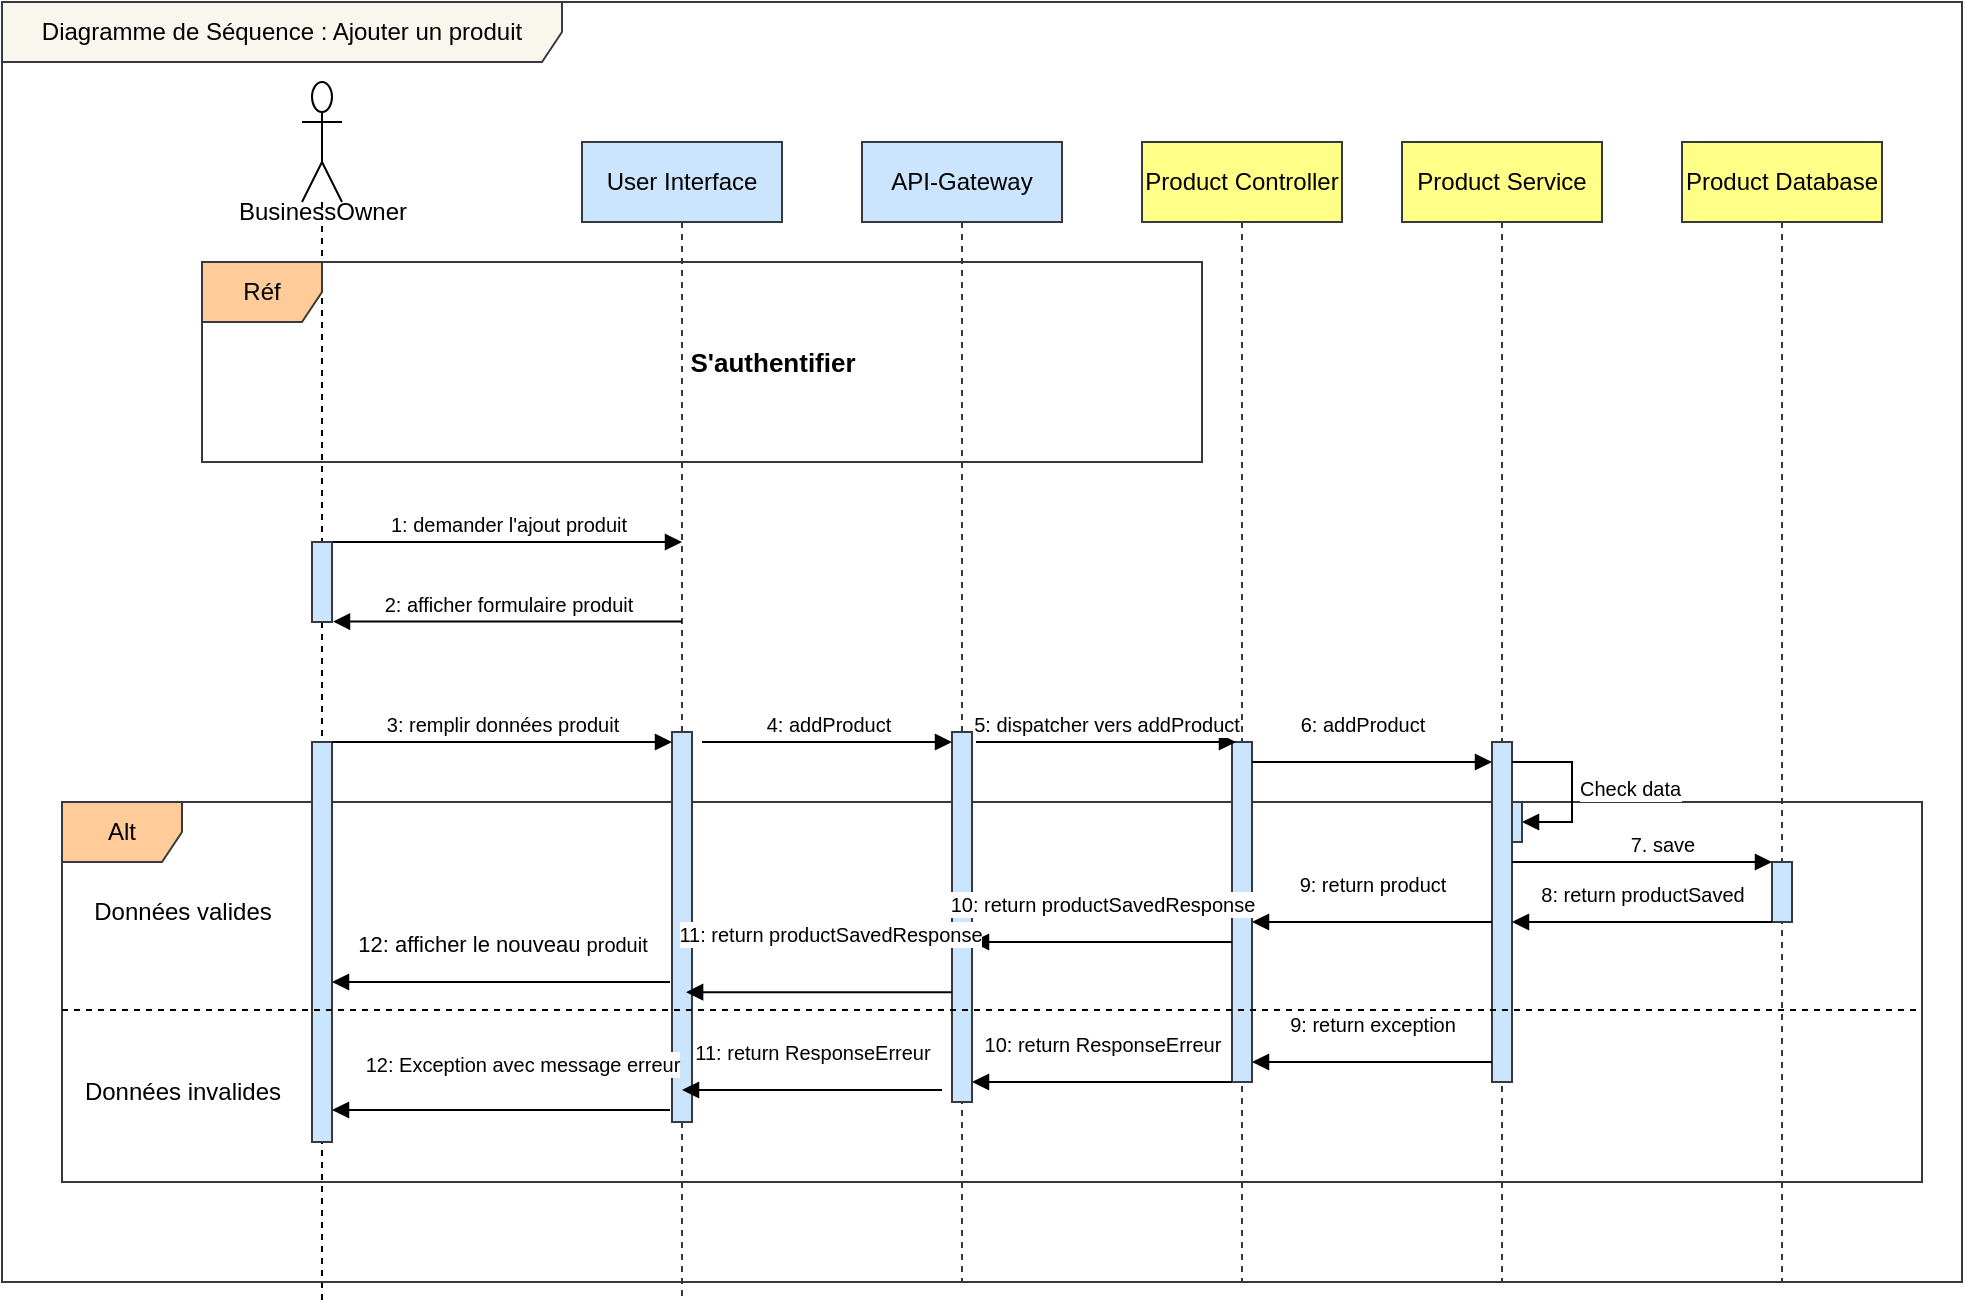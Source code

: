 <mxfile version="24.7.14">
  <diagram name="Page-1" id="2YBvvXClWsGukQMizWep">
    <mxGraphModel dx="866" dy="462" grid="1" gridSize="10" guides="1" tooltips="1" connect="1" arrows="1" fold="1" page="1" pageScale="1" pageWidth="850" pageHeight="1100" math="0" shadow="0">
      <root>
        <mxCell id="0" />
        <mxCell id="1" parent="0" />
        <mxCell id="2pkDxCax1wAk9WT3h5UO-1" value="Alt" style="shape=umlFrame;whiteSpace=wrap;html=1;pointerEvents=0;fillColor=#ffcc99;strokeColor=#36393d;" vertex="1" parent="1">
          <mxGeometry x="240" y="440" width="930" height="190" as="geometry" />
        </mxCell>
        <mxCell id="2pkDxCax1wAk9WT3h5UO-2" value="" style="shape=umlLifeline;perimeter=lifelinePerimeter;whiteSpace=wrap;html=1;container=1;dropTarget=0;collapsible=0;recursiveResize=0;outlineConnect=0;portConstraint=eastwest;newEdgeStyle={&quot;curved&quot;:0,&quot;rounded&quot;:0};participant=umlActor;size=60;" vertex="1" parent="1">
          <mxGeometry x="360" y="80" width="20" height="610" as="geometry" />
        </mxCell>
        <mxCell id="2pkDxCax1wAk9WT3h5UO-3" value="" style="html=1;points=[[0,0,0,0,5],[0,1,0,0,-5],[1,0,0,0,5],[1,1,0,0,-5]];perimeter=orthogonalPerimeter;outlineConnect=0;targetShapes=umlLifeline;portConstraint=eastwest;newEdgeStyle={&quot;curved&quot;:0,&quot;rounded&quot;:0};fillColor=#cce5ff;strokeColor=#36393d;" vertex="1" parent="2pkDxCax1wAk9WT3h5UO-2">
          <mxGeometry x="5" y="230" width="10" height="40" as="geometry" />
        </mxCell>
        <mxCell id="2pkDxCax1wAk9WT3h5UO-4" value="" style="html=1;points=[[0,0,0,0,5],[0,1,0,0,-5],[1,0,0,0,5],[1,1,0,0,-5]];perimeter=orthogonalPerimeter;outlineConnect=0;targetShapes=umlLifeline;portConstraint=eastwest;newEdgeStyle={&quot;curved&quot;:0,&quot;rounded&quot;:0};fillColor=#cce5ff;strokeColor=#36393d;" vertex="1" parent="2pkDxCax1wAk9WT3h5UO-2">
          <mxGeometry x="5" y="330" width="10" height="200" as="geometry" />
        </mxCell>
        <mxCell id="2pkDxCax1wAk9WT3h5UO-5" value="User Interface" style="shape=umlLifeline;perimeter=lifelinePerimeter;whiteSpace=wrap;html=1;container=1;dropTarget=0;collapsible=0;recursiveResize=0;outlineConnect=0;portConstraint=eastwest;newEdgeStyle={&quot;curved&quot;:0,&quot;rounded&quot;:0};fillColor=#cce5ff;strokeColor=#36393d;" vertex="1" parent="1">
          <mxGeometry x="500" y="110" width="100" height="580" as="geometry" />
        </mxCell>
        <mxCell id="2pkDxCax1wAk9WT3h5UO-6" value="" style="html=1;points=[[0,0,0,0,5],[0,1,0,0,-5],[1,0,0,0,5],[1,1,0,0,-5]];perimeter=orthogonalPerimeter;outlineConnect=0;targetShapes=umlLifeline;portConstraint=eastwest;newEdgeStyle={&quot;curved&quot;:0,&quot;rounded&quot;:0};" vertex="1" parent="2pkDxCax1wAk9WT3h5UO-5">
          <mxGeometry x="45" y="360" width="10" height="40" as="geometry" />
        </mxCell>
        <mxCell id="2pkDxCax1wAk9WT3h5UO-7" value="" style="html=1;points=[[0,0,0,0,5],[0,1,0,0,-5],[1,0,0,0,5],[1,1,0,0,-5]];perimeter=orthogonalPerimeter;outlineConnect=0;targetShapes=umlLifeline;portConstraint=eastwest;newEdgeStyle={&quot;curved&quot;:0,&quot;rounded&quot;:0};fillColor=#cce5ff;strokeColor=#36393d;" vertex="1" parent="2pkDxCax1wAk9WT3h5UO-5">
          <mxGeometry x="45" y="295" width="10" height="195" as="geometry" />
        </mxCell>
        <mxCell id="2pkDxCax1wAk9WT3h5UO-8" value="API-Gateway" style="shape=umlLifeline;perimeter=lifelinePerimeter;whiteSpace=wrap;html=1;container=1;dropTarget=0;collapsible=0;recursiveResize=0;outlineConnect=0;portConstraint=eastwest;newEdgeStyle={&quot;curved&quot;:0,&quot;rounded&quot;:0};fillColor=#cce5ff;strokeColor=#36393d;" vertex="1" parent="1">
          <mxGeometry x="640" y="110" width="100" height="570" as="geometry" />
        </mxCell>
        <mxCell id="2pkDxCax1wAk9WT3h5UO-9" value="" style="html=1;points=[[0,0,0,0,5],[0,1,0,0,-5],[1,0,0,0,5],[1,1,0,0,-5]];perimeter=orthogonalPerimeter;outlineConnect=0;targetShapes=umlLifeline;portConstraint=eastwest;newEdgeStyle={&quot;curved&quot;:0,&quot;rounded&quot;:0};fillColor=#cce5ff;strokeColor=#36393d;" vertex="1" parent="2pkDxCax1wAk9WT3h5UO-8">
          <mxGeometry x="45" y="295" width="10" height="185" as="geometry" />
        </mxCell>
        <mxCell id="2pkDxCax1wAk9WT3h5UO-10" value="Product Controller" style="shape=umlLifeline;perimeter=lifelinePerimeter;whiteSpace=wrap;html=1;container=1;dropTarget=0;collapsible=0;recursiveResize=0;outlineConnect=0;portConstraint=eastwest;newEdgeStyle={&quot;curved&quot;:0,&quot;rounded&quot;:0};fillColor=#ffff88;strokeColor=#36393d;" vertex="1" parent="1">
          <mxGeometry x="780" y="110" width="100" height="570" as="geometry" />
        </mxCell>
        <mxCell id="2pkDxCax1wAk9WT3h5UO-11" value="Product Service" style="shape=umlLifeline;perimeter=lifelinePerimeter;whiteSpace=wrap;html=1;container=1;dropTarget=0;collapsible=0;recursiveResize=0;outlineConnect=0;portConstraint=eastwest;newEdgeStyle={&quot;curved&quot;:0,&quot;rounded&quot;:0};fillColor=#ffff88;strokeColor=#36393d;" vertex="1" parent="1">
          <mxGeometry x="910" y="110" width="100" height="570" as="geometry" />
        </mxCell>
        <mxCell id="2pkDxCax1wAk9WT3h5UO-12" value="Product Database" style="shape=umlLifeline;perimeter=lifelinePerimeter;whiteSpace=wrap;html=1;container=1;dropTarget=0;collapsible=0;recursiveResize=0;outlineConnect=0;portConstraint=eastwest;newEdgeStyle={&quot;curved&quot;:0,&quot;rounded&quot;:0};fillColor=#ffff88;strokeColor=#36393d;" vertex="1" parent="1">
          <mxGeometry x="1050" y="110" width="100" height="570" as="geometry" />
        </mxCell>
        <mxCell id="2pkDxCax1wAk9WT3h5UO-13" value="Réf" style="shape=umlFrame;whiteSpace=wrap;html=1;pointerEvents=0;fillColor=#ffcc99;strokeColor=#36393d;" vertex="1" parent="1">
          <mxGeometry x="310" y="170" width="500" height="100" as="geometry" />
        </mxCell>
        <mxCell id="2pkDxCax1wAk9WT3h5UO-14" value="&lt;b&gt;&lt;font style=&quot;font-size: 13px;&quot;&gt;S&#39;authentifier&lt;/font&gt;&lt;/b&gt;" style="text;html=1;align=center;verticalAlign=middle;resizable=0;points=[];autosize=1;strokeColor=none;fillColor=none;" vertex="1" parent="1">
          <mxGeometry x="540" y="205" width="110" height="30" as="geometry" />
        </mxCell>
        <mxCell id="2pkDxCax1wAk9WT3h5UO-15" value="&lt;font style=&quot;font-size: 10px;&quot;&gt;1: demander l&#39;ajout produit&lt;/font&gt;" style="html=1;verticalAlign=bottom;endArrow=block;curved=0;rounded=0;" edge="1" parent="1">
          <mxGeometry width="80" relative="1" as="geometry">
            <mxPoint x="375.31" y="310" as="sourcePoint" />
            <mxPoint x="550" y="310" as="targetPoint" />
          </mxGeometry>
        </mxCell>
        <mxCell id="2pkDxCax1wAk9WT3h5UO-16" value="&lt;font style=&quot;font-size: 10px;&quot;&gt;2: afficher formulaire produit&lt;/font&gt;" style="html=1;verticalAlign=bottom;endArrow=block;curved=0;rounded=0;entryX=1;entryY=1;entryDx=0;entryDy=-5;entryPerimeter=0;" edge="1" parent="1">
          <mxGeometry width="80" relative="1" as="geometry">
            <mxPoint x="550" y="349.76" as="sourcePoint" />
            <mxPoint x="375.5" y="349.76" as="targetPoint" />
          </mxGeometry>
        </mxCell>
        <mxCell id="2pkDxCax1wAk9WT3h5UO-17" value="&lt;font style=&quot;font-size: 10px;&quot;&gt;3: remplir données &lt;/font&gt;&lt;font style=&quot;font-size: 10px;&quot;&gt;produit&lt;/font&gt;" style="html=1;verticalAlign=bottom;endArrow=block;curved=0;rounded=0;entryX=0;entryY=0;entryDx=0;entryDy=5;entryPerimeter=0;" edge="1" parent="1" source="2pkDxCax1wAk9WT3h5UO-4" target="2pkDxCax1wAk9WT3h5UO-7">
          <mxGeometry width="80" relative="1" as="geometry">
            <mxPoint x="380" y="410" as="sourcePoint" />
            <mxPoint x="540" y="410" as="targetPoint" />
          </mxGeometry>
        </mxCell>
        <mxCell id="2pkDxCax1wAk9WT3h5UO-18" value="&lt;font style=&quot;font-size: 10px;&quot;&gt;4: addProduct&lt;/font&gt;" style="html=1;verticalAlign=bottom;endArrow=block;curved=0;rounded=0;entryX=0;entryY=0;entryDx=0;entryDy=5;entryPerimeter=0;" edge="1" parent="1" target="2pkDxCax1wAk9WT3h5UO-9">
          <mxGeometry width="80" relative="1" as="geometry">
            <mxPoint x="560" y="410" as="sourcePoint" />
            <mxPoint x="680" y="410" as="targetPoint" />
          </mxGeometry>
        </mxCell>
        <mxCell id="2pkDxCax1wAk9WT3h5UO-19" value="" style="html=1;points=[[0,0,0,0,5],[0,1,0,0,-5],[1,0,0,0,5],[1,1,0,0,-5]];perimeter=orthogonalPerimeter;outlineConnect=0;targetShapes=umlLifeline;portConstraint=eastwest;newEdgeStyle={&quot;curved&quot;:0,&quot;rounded&quot;:0};fillColor=#cce5ff;strokeColor=#36393d;" vertex="1" parent="1">
          <mxGeometry x="825" y="410" width="10" height="170" as="geometry" />
        </mxCell>
        <mxCell id="2pkDxCax1wAk9WT3h5UO-20" value="" style="html=1;points=[[0,0,0,0,5],[0,1,0,0,-5],[1,0,0,0,5],[1,1,0,0,-5]];perimeter=orthogonalPerimeter;outlineConnect=0;targetShapes=umlLifeline;portConstraint=eastwest;newEdgeStyle={&quot;curved&quot;:0,&quot;rounded&quot;:0};fillColor=#cce5ff;strokeColor=#36393d;" vertex="1" parent="1">
          <mxGeometry x="955" y="410" width="10" height="170" as="geometry" />
        </mxCell>
        <mxCell id="2pkDxCax1wAk9WT3h5UO-21" value="&lt;font style=&quot;font-size: 10px;&quot;&gt;5: dispatcher vers add&lt;/font&gt;&lt;font style=&quot;font-size: 10px;&quot;&gt;Product&lt;/font&gt;" style="html=1;verticalAlign=bottom;endArrow=block;curved=0;rounded=0;" edge="1" parent="1">
          <mxGeometry width="80" relative="1" as="geometry">
            <mxPoint x="697" y="410" as="sourcePoint" />
            <mxPoint x="827" y="410" as="targetPoint" />
          </mxGeometry>
        </mxCell>
        <mxCell id="2pkDxCax1wAk9WT3h5UO-22" value="&lt;font style=&quot;font-size: 10px;&quot;&gt;6:&amp;nbsp;&lt;/font&gt;&lt;font style=&quot;font-size: 10px;&quot;&gt;add&lt;/font&gt;&lt;font style=&quot;font-size: 10px;&quot;&gt;Product&lt;/font&gt;" style="html=1;verticalAlign=bottom;endArrow=block;curved=0;rounded=0;" edge="1" parent="1" source="2pkDxCax1wAk9WT3h5UO-19" target="2pkDxCax1wAk9WT3h5UO-20">
          <mxGeometry x="-0.083" y="10" width="80" relative="1" as="geometry">
            <mxPoint x="840" y="420" as="sourcePoint" />
            <mxPoint x="910" y="420" as="targetPoint" />
            <Array as="points">
              <mxPoint x="880" y="420" />
            </Array>
            <mxPoint as="offset" />
          </mxGeometry>
        </mxCell>
        <mxCell id="2pkDxCax1wAk9WT3h5UO-23" value="" style="html=1;points=[[0,0,0,0,5],[0,1,0,0,-5],[1,0,0,0,5],[1,1,0,0,-5]];perimeter=orthogonalPerimeter;outlineConnect=0;targetShapes=umlLifeline;portConstraint=eastwest;newEdgeStyle={&quot;curved&quot;:0,&quot;rounded&quot;:0};fillColor=#cce5ff;strokeColor=#36393d;" vertex="1" parent="1">
          <mxGeometry x="1095" y="470" width="10" height="30" as="geometry" />
        </mxCell>
        <mxCell id="2pkDxCax1wAk9WT3h5UO-24" value="&lt;font style=&quot;font-size: 10px;&quot;&gt;Check data&lt;/font&gt;" style="html=1;align=left;spacingLeft=2;endArrow=block;rounded=0;edgeStyle=orthogonalEdgeStyle;curved=0;rounded=0;" edge="1" parent="1">
          <mxGeometry x="-0.005" relative="1" as="geometry">
            <mxPoint x="965" y="420" as="sourcePoint" />
            <Array as="points">
              <mxPoint x="995" y="450" />
            </Array>
            <mxPoint x="970" y="450" as="targetPoint" />
            <mxPoint as="offset" />
          </mxGeometry>
        </mxCell>
        <mxCell id="2pkDxCax1wAk9WT3h5UO-25" value="" style="html=1;points=[[0,0,0,0,5],[0,1,0,0,-5],[1,0,0,0,5],[1,1,0,0,-5]];perimeter=orthogonalPerimeter;outlineConnect=0;targetShapes=umlLifeline;portConstraint=eastwest;newEdgeStyle={&quot;curved&quot;:0,&quot;rounded&quot;:0};fillColor=#cce5ff;strokeColor=#36393d;" vertex="1" parent="1">
          <mxGeometry x="965" y="440" width="5" height="20" as="geometry" />
        </mxCell>
        <mxCell id="2pkDxCax1wAk9WT3h5UO-26" value="&lt;font style=&quot;font-size: 10px;&quot;&gt;7. save&lt;/font&gt;" style="html=1;verticalAlign=bottom;endArrow=block;rounded=0;" edge="1" parent="1" target="2pkDxCax1wAk9WT3h5UO-23">
          <mxGeometry x="0.154" width="80" relative="1" as="geometry">
            <mxPoint x="965" y="470" as="sourcePoint" />
            <mxPoint x="1090" y="470" as="targetPoint" />
            <mxPoint as="offset" />
          </mxGeometry>
        </mxCell>
        <mxCell id="2pkDxCax1wAk9WT3h5UO-27" value="&lt;font style=&quot;font-size: 10px;&quot;&gt;8: return productSaved&lt;/font&gt;" style="html=1;verticalAlign=bottom;endArrow=block;rounded=0;" edge="1" parent="1" source="2pkDxCax1wAk9WT3h5UO-23" target="2pkDxCax1wAk9WT3h5UO-20">
          <mxGeometry y="-5" width="80" relative="1" as="geometry">
            <mxPoint x="1035" y="530" as="sourcePoint" />
            <mxPoint x="990" y="600" as="targetPoint" />
            <Array as="points">
              <mxPoint x="1060" y="500" />
            </Array>
            <mxPoint as="offset" />
          </mxGeometry>
        </mxCell>
        <mxCell id="2pkDxCax1wAk9WT3h5UO-28" value="&lt;font style=&quot;font-size: 10px;&quot;&gt;9: return product&lt;/font&gt;" style="html=1;verticalAlign=bottom;endArrow=block;rounded=0;" edge="1" parent="1" target="2pkDxCax1wAk9WT3h5UO-19">
          <mxGeometry y="-10" width="80" relative="1" as="geometry">
            <mxPoint x="955" y="500" as="sourcePoint" />
            <mxPoint x="850" y="500" as="targetPoint" />
            <mxPoint as="offset" />
          </mxGeometry>
        </mxCell>
        <mxCell id="2pkDxCax1wAk9WT3h5UO-29" value="&lt;font style=&quot;font-size: 10px;&quot;&gt;10: return&amp;nbsp;&lt;/font&gt;&lt;font style=&quot;font-size: 10px;&quot;&gt;product&lt;/font&gt;&lt;font style=&quot;font-size: 10px;&quot;&gt;SavedResponse&lt;/font&gt;" style="html=1;verticalAlign=bottom;endArrow=block;rounded=0;" edge="1" parent="1">
          <mxGeometry y="-10" width="80" relative="1" as="geometry">
            <mxPoint x="825" y="510" as="sourcePoint" />
            <mxPoint x="695" y="510" as="targetPoint" />
            <mxPoint as="offset" />
          </mxGeometry>
        </mxCell>
        <mxCell id="2pkDxCax1wAk9WT3h5UO-30" value="&lt;font style=&quot;font-size: 10px;&quot;&gt;11: return productSavedResponse&lt;/font&gt;" style="html=1;verticalAlign=bottom;endArrow=block;rounded=0;entryX=0.705;entryY=0.667;entryDx=0;entryDy=0;entryPerimeter=0;" edge="1" parent="1" source="2pkDxCax1wAk9WT3h5UO-9" target="2pkDxCax1wAk9WT3h5UO-7">
          <mxGeometry x="-0.077" y="-20" width="80" relative="1" as="geometry">
            <mxPoint x="690" y="520" as="sourcePoint" />
            <mxPoint x="560" y="520" as="targetPoint" />
            <mxPoint as="offset" />
          </mxGeometry>
        </mxCell>
        <mxCell id="2pkDxCax1wAk9WT3h5UO-31" value="12: afficher le nouveau &lt;font style=&quot;font-size: 10px;&quot;&gt;produit&lt;/font&gt;" style="html=1;verticalAlign=bottom;endArrow=block;rounded=0;" edge="1" parent="1" target="2pkDxCax1wAk9WT3h5UO-4">
          <mxGeometry y="-10" width="80" relative="1" as="geometry">
            <mxPoint x="544" y="530" as="sourcePoint" />
            <mxPoint x="414" y="530" as="targetPoint" />
            <mxPoint as="offset" />
          </mxGeometry>
        </mxCell>
        <mxCell id="2pkDxCax1wAk9WT3h5UO-32" value="Données valides" style="text;html=1;align=center;verticalAlign=middle;resizable=0;points=[];autosize=1;strokeColor=none;fillColor=none;" vertex="1" parent="1">
          <mxGeometry x="245" y="480" width="110" height="30" as="geometry" />
        </mxCell>
        <mxCell id="2pkDxCax1wAk9WT3h5UO-33" value="Données invalides" style="text;html=1;align=center;verticalAlign=middle;resizable=0;points=[];autosize=1;strokeColor=none;fillColor=none;" vertex="1" parent="1">
          <mxGeometry x="240" y="570" width="120" height="30" as="geometry" />
        </mxCell>
        <mxCell id="2pkDxCax1wAk9WT3h5UO-34" value="&lt;font style=&quot;font-size: 10px;&quot;&gt;9: return exception&lt;/font&gt;" style="html=1;verticalAlign=bottom;endArrow=block;rounded=0;" edge="1" parent="1">
          <mxGeometry y="-10" width="80" relative="1" as="geometry">
            <mxPoint x="955" y="570" as="sourcePoint" />
            <mxPoint x="835" y="570" as="targetPoint" />
            <mxPoint as="offset" />
          </mxGeometry>
        </mxCell>
        <mxCell id="2pkDxCax1wAk9WT3h5UO-35" value="&lt;font style=&quot;font-size: 10px;&quot;&gt;10: return ResponseErreur&lt;/font&gt;" style="html=1;verticalAlign=bottom;endArrow=block;rounded=0;" edge="1" parent="1">
          <mxGeometry y="-10" width="80" relative="1" as="geometry">
            <mxPoint x="825" y="580" as="sourcePoint" />
            <mxPoint x="695" y="580" as="targetPoint" />
            <mxPoint as="offset" />
          </mxGeometry>
        </mxCell>
        <mxCell id="2pkDxCax1wAk9WT3h5UO-36" value="&lt;font style=&quot;font-size: 10px;&quot;&gt;11: return ResponseErreur&lt;/font&gt;" style="html=1;verticalAlign=bottom;endArrow=block;rounded=0;" edge="1" parent="1">
          <mxGeometry y="-10" width="80" relative="1" as="geometry">
            <mxPoint x="680" y="584" as="sourcePoint" />
            <mxPoint x="550" y="584" as="targetPoint" />
            <mxPoint as="offset" />
          </mxGeometry>
        </mxCell>
        <mxCell id="2pkDxCax1wAk9WT3h5UO-37" value="&lt;font style=&quot;font-size: 10px;&quot;&gt;12: Exception avec message erreur&lt;/font&gt;" style="html=1;verticalAlign=bottom;endArrow=block;rounded=0;" edge="1" parent="1" target="2pkDxCax1wAk9WT3h5UO-4">
          <mxGeometry x="-0.124" y="-14" width="80" relative="1" as="geometry">
            <mxPoint x="544" y="594" as="sourcePoint" />
            <mxPoint x="380" y="594" as="targetPoint" />
            <mxPoint as="offset" />
          </mxGeometry>
        </mxCell>
        <mxCell id="2pkDxCax1wAk9WT3h5UO-38" value="" style="line;strokeWidth=1;fillColor=none;align=left;verticalAlign=middle;spacingTop=-1;spacingLeft=3;spacingRight=3;rotatable=0;labelPosition=right;points=[];portConstraint=eastwest;strokeColor=inherit;dashed=1;" vertex="1" parent="1">
          <mxGeometry x="240" y="540" width="930" height="8" as="geometry" />
        </mxCell>
        <mxCell id="2pkDxCax1wAk9WT3h5UO-39" value="Diagramme de Séquence : Ajouter un produit" style="shape=umlFrame;whiteSpace=wrap;html=1;pointerEvents=0;width=280;height=30;fillColor=#f9f7ed;strokeColor=#36393d;" vertex="1" parent="1">
          <mxGeometry x="210" y="40" width="980" height="640" as="geometry" />
        </mxCell>
        <mxCell id="2pkDxCax1wAk9WT3h5UO-40" value="BusinessOwner" style="text;html=1;align=center;verticalAlign=middle;resizable=0;points=[];autosize=1;strokeColor=none;fillColor=none;" vertex="1" parent="1">
          <mxGeometry x="315" y="130" width="110" height="30" as="geometry" />
        </mxCell>
      </root>
    </mxGraphModel>
  </diagram>
</mxfile>
